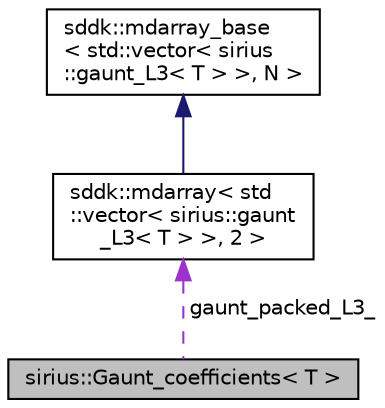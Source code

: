 digraph "sirius::Gaunt_coefficients&lt; T &gt;"
{
 // INTERACTIVE_SVG=YES
  edge [fontname="Helvetica",fontsize="10",labelfontname="Helvetica",labelfontsize="10"];
  node [fontname="Helvetica",fontsize="10",shape=record];
  Node1 [label="sirius::Gaunt_coefficients\< T \>",height=0.2,width=0.4,color="black", fillcolor="grey75", style="filled", fontcolor="black"];
  Node2 -> Node1 [dir="back",color="darkorchid3",fontsize="10",style="dashed",label=" gaunt_packed_L3_" ,fontname="Helvetica"];
  Node2 [label="sddk::mdarray\< std\l::vector\< sirius::gaunt\l_L3\< T \> \>, 2 \>",height=0.2,width=0.4,color="black", fillcolor="white", style="filled",URL="$classsddk_1_1mdarray.html"];
  Node3 -> Node2 [dir="back",color="midnightblue",fontsize="10",style="solid",fontname="Helvetica"];
  Node3 [label="sddk::mdarray_base\l\< std::vector\< sirius\l::gaunt_L3\< T \> \>, N \>",height=0.2,width=0.4,color="black", fillcolor="white", style="filled",URL="$classsddk_1_1mdarray__base.html"];
}
